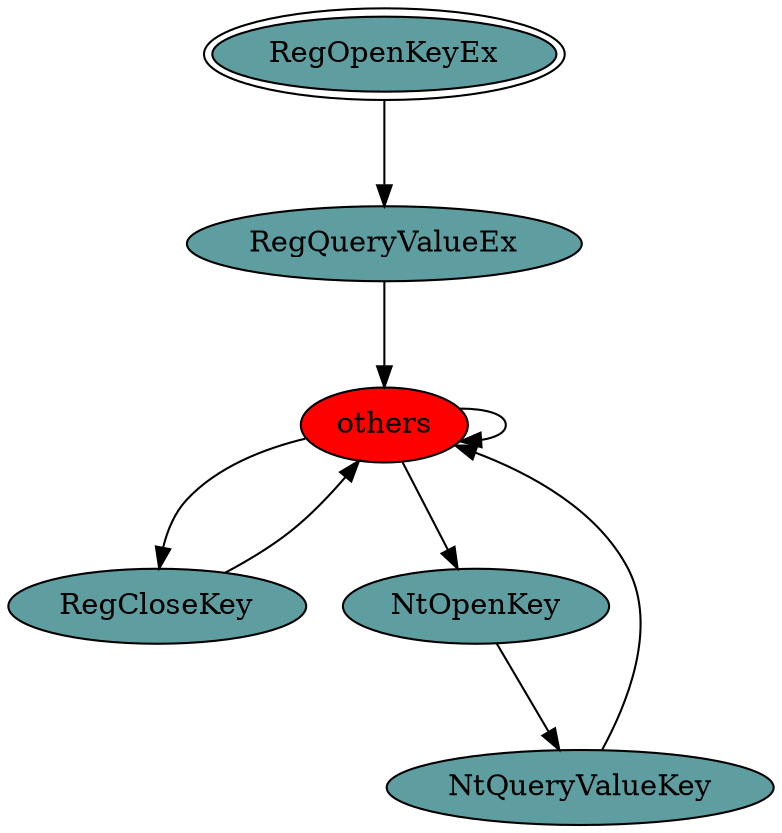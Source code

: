 digraph "./REPORTS/6803/API_PER_CATEGORY/RegQueryValueEx.exe_6900_Registry_API_per_Category_Transition_Matrix" {
	RegOpenKeyEx [label=RegOpenKeyEx fillcolor=cadetblue peripheries=2 style=filled]
	RegQueryValueEx [label=RegQueryValueEx fillcolor=cadetblue style=filled]
	RegOpenKeyEx -> RegQueryValueEx [label=1.0 fontcolor=white]
	others [label=others fillcolor=red style=filled]
	RegQueryValueEx -> others [label=1.0 fontcolor=white]
	others -> others [label=0.9565 fontcolor=white]
	RegCloseKey [label=RegCloseKey fillcolor=cadetblue style=filled]
	others -> RegCloseKey [label=0.0145 fontcolor=white]
	NtOpenKey [label=NtOpenKey fillcolor=cadetblue style=filled]
	others -> NtOpenKey [label=0.029 fontcolor=white]
	RegCloseKey -> others [label=1.0 fontcolor=white]
	NtQueryValueKey [label=NtQueryValueKey fillcolor=cadetblue style=filled]
	NtOpenKey -> NtQueryValueKey [label=1.0 fontcolor=white]
	NtQueryValueKey -> others [label=1.0 fontcolor=white]
}
